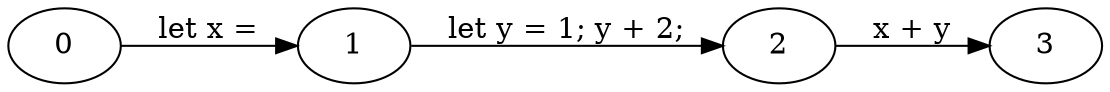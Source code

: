 digraph g
{
rankdir=LR;
0;1;2;3;
0 -> 1 [label="let x ="]
1 -> 2 [label="let y = 1; y + 2;"]
2 -> 3 [label="x + y"]
}

